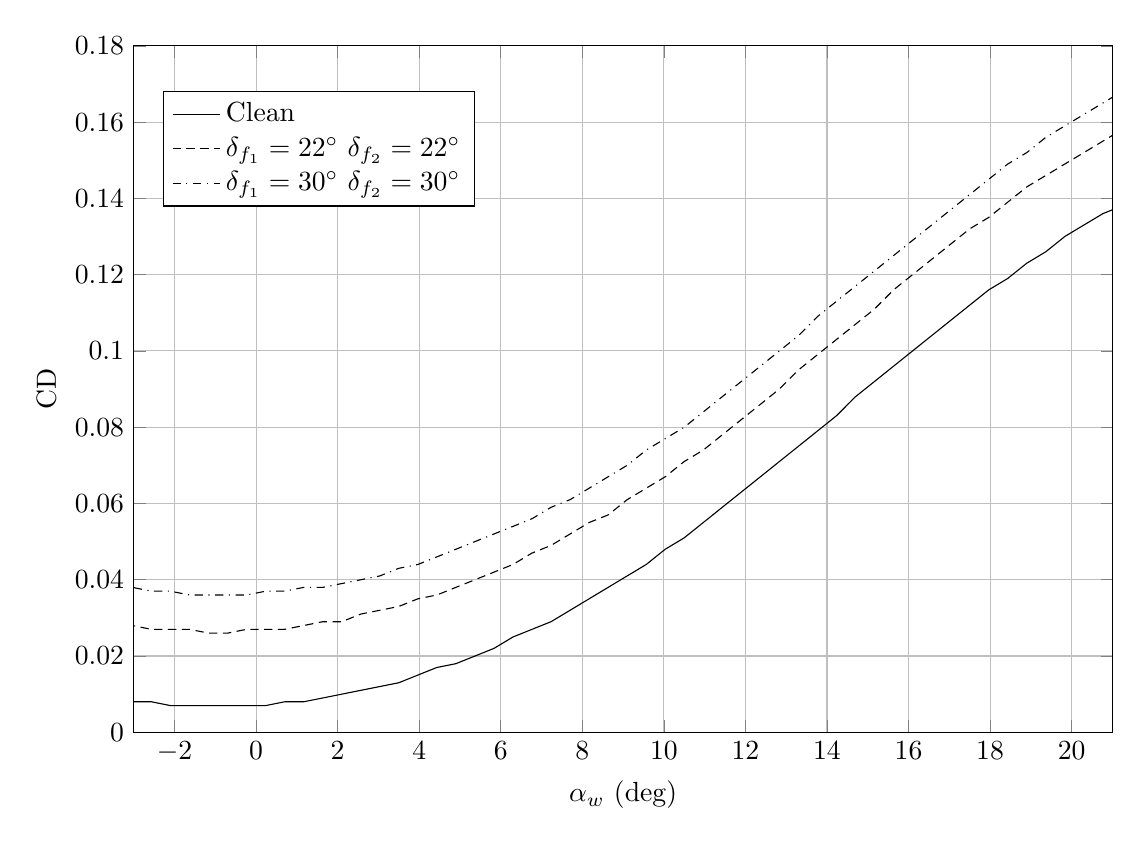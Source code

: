 %Total Drag coefficient vs Alpha Wing for WING 
\begin{tikzpicture}

\begin{axis}[
width=14.01 cm,
height=10.3 cm,
scaled ticks=false, tick label style={/pgf/number format/fixed},
xmin=-3,
xmax=21,
xlabel={$\alpha_w$ (deg)},
xmajorgrids,
ymin=0.0,
ymax=0.18,
ylabel={CD },
ymajorgrids,
legend style={at={(0.03,0.85)},anchor=west,draw=black,fill=white,legend cell align=left},
legend entries = {Clean\\$\delta_{f_1} = 22^{\circ}$ $\delta_{f_2} = 22^{\circ}$ \\$\delta_{f_1} = 30^{\circ}$ $\delta_{f_2} = 30^{\circ}$\\}
]

\addplot [
color=black,
solid
]
table[row sep=crcr]{
-3.5	0.009\\
-3.033	0.008\\
-2.567	0.008\\
-2.1	0.007\\
-1.633	0.007\\
-1.167	0.007\\
-0.7	0.007\\
-0.233	0.007\\
0.233	0.007\\
0.7	0.008\\
1.167	0.008\\
1.633	0.009\\
2.1	0.01\\
2.567	0.011\\
3.033	0.012\\
3.5	0.013\\
3.967	0.015\\
4.433	0.017\\
4.9	0.018\\
5.367	0.02\\
5.833	0.022\\
6.3	0.025\\
6.767	0.027\\
7.233	0.029\\
7.7	0.032\\
8.167	0.035\\
8.633	0.038\\
9.1	0.041\\
9.567	0.044\\
10.033	0.048\\
10.5	0.051\\
10.967	0.055\\
11.433	0.059\\
11.9	0.063\\
12.367	0.067\\
12.833	0.071\\
13.3	0.075\\
13.767	0.079\\
14.233	0.083\\
14.7	0.088\\
15.167	0.092\\
15.633	0.096\\
16.1	0.1\\
16.567	0.104\\
17.033	0.108\\
17.5	0.112\\
17.967	0.116\\
18.433	0.119\\
18.9	0.123\\
19.367	0.126\\
19.833	0.13\\
20.3	0.133\\
20.767	0.136\\
21.233	0.138\\
21.7	0.141\\
22.167	0.143\\
22.633	0.145\\
23.1	0.147\\
23.567	0.149\\
24.033	0.15\\
24.5	0.151\\
};

\addplot [
color=black,
densely dashed
]
table[row sep=crcr]{
-3.5	0.029\\
-3.033	0.028\\
-2.567	0.027\\
-2.1	0.027\\
-1.633	0.027\\
-1.167	0.026\\
-0.7	0.026\\
-0.233	0.027\\
0.233	0.027\\
0.7	0.027\\
1.167	0.028\\
1.633	0.029\\
2.1	0.029\\
2.567	0.031\\
3.033	0.032\\
3.5	0.033\\
3.967	0.035\\
4.433	0.036\\
4.9	0.038\\
5.367	0.04\\
5.833	0.042\\
6.3	0.044\\
6.767	0.047\\
7.233	0.049\\
7.7	0.052\\
8.167	0.055\\
8.633	0.057\\
9.1	0.061\\
9.567	0.064\\
10.033	0.067\\
10.5	0.071\\
10.967	0.074\\
11.433	0.078\\
11.9	0.082\\
12.367	0.086\\
12.833	0.09\\
13.3	0.095\\
13.767	0.099\\
14.233	0.103\\
14.7	0.107\\
15.167	0.111\\
15.633	0.116\\
16.1	0.12\\
16.567	0.124\\
17.033	0.128\\
17.5	0.132\\
17.967	0.135\\
18.433	0.139\\
18.9	0.143\\
19.367	0.146\\
19.833	0.149\\
20.3	0.152\\
20.767	0.155\\
21.233	0.158\\
21.7	0.16\\
22.167	0.163\\
22.633	0.165\\
23.1	0.167\\
23.567	0.168\\
24.033	0.17\\
24.5	0.171\\
};
\addplot [
color=black,
dashdotted
]
table[row sep=crcr]{
-3.5	0.038\\
-3.033	0.038\\
-2.567	0.037\\
-2.1	0.037\\
-1.633	0.036\\
-1.167	0.036\\
-0.7	0.036\\
-0.233	0.036\\
0.233	0.037\\
0.7	0.037\\
1.167	0.038\\
1.633	0.038\\
2.1	0.039\\
2.567	0.04\\
3.033	0.041\\
3.5	0.043\\
3.967	0.044\\
4.433	0.046\\
4.9	0.048\\
5.367	0.05\\
5.833	0.052\\
6.3	0.054\\
6.767	0.056\\
7.233	0.059\\
7.7	0.061\\
8.167	0.064\\
8.633	0.067\\
9.1	0.07\\
9.567	0.074\\
10.033	0.077\\
10.5	0.08\\
10.967	0.084\\
11.433	0.088\\
11.9	0.092\\
12.367	0.096\\
12.833	0.1\\
13.3	0.104\\
13.767	0.109\\
14.233	0.113\\
14.7	0.117\\
15.167	0.121\\
15.633	0.125\\
16.1	0.129\\
16.567	0.133\\
17.033	0.137\\
17.5	0.141\\
17.967	0.145\\
18.433	0.149\\
18.9	0.152\\
19.367	0.156\\
19.833	0.159\\
20.3	0.162\\
20.767	0.165\\
21.233	0.168\\
21.7	0.17\\
22.167	0.172\\
22.633	0.175\\
23.1	0.176\\
23.567	0.178\\
24.033	0.179\\
24.5	0.18\\
};
\end{axis}
\end{tikzpicture}%
